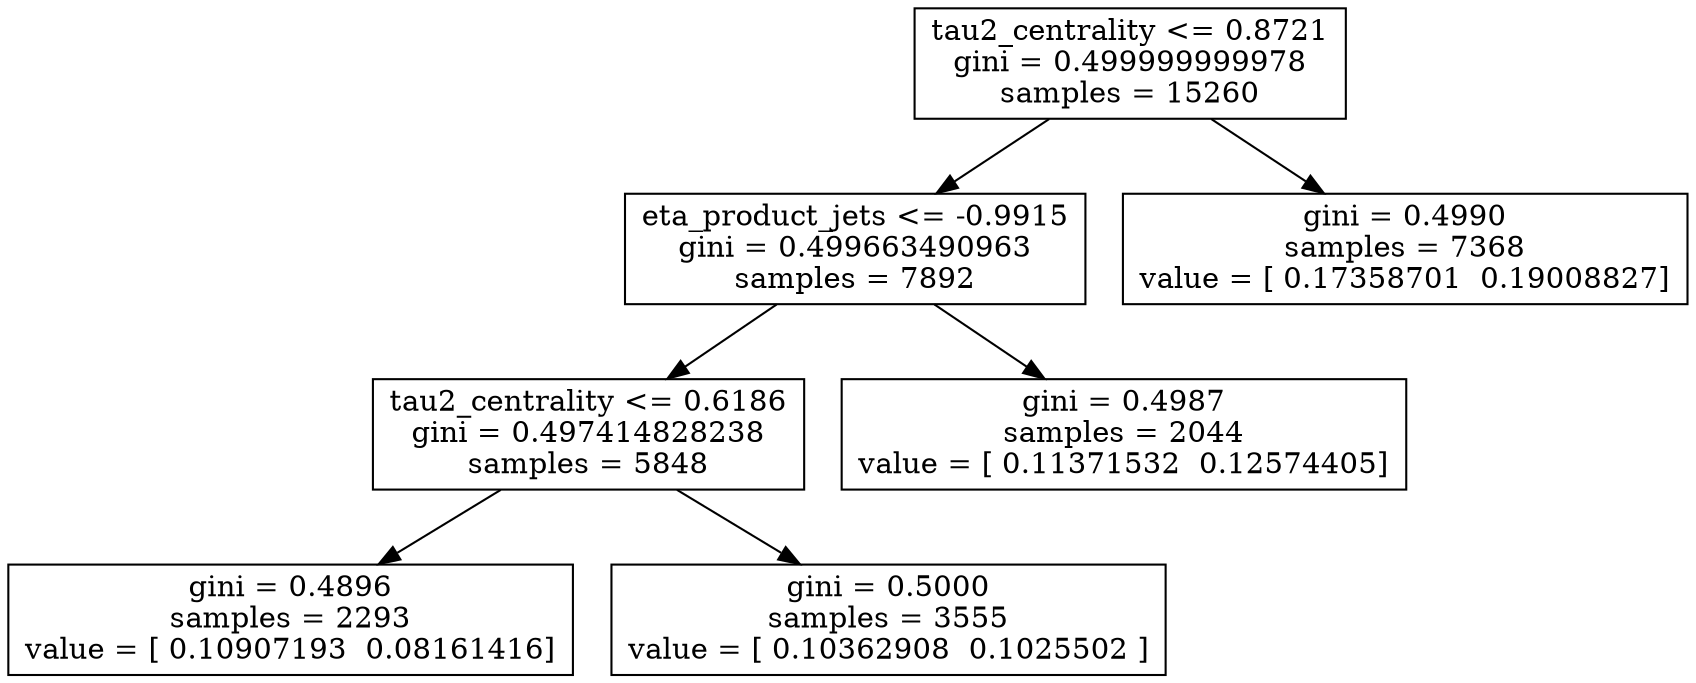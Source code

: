 digraph Tree {
0 [label="tau2_centrality <= 0.8721\ngini = 0.499999999978\nsamples = 15260", shape="box"] ;
1 [label="eta_product_jets <= -0.9915\ngini = 0.499663490963\nsamples = 7892", shape="box"] ;
0 -> 1 ;
2 [label="tau2_centrality <= 0.6186\ngini = 0.497414828238\nsamples = 5848", shape="box"] ;
1 -> 2 ;
3 [label="gini = 0.4896\nsamples = 2293\nvalue = [ 0.10907193  0.08161416]", shape="box"] ;
2 -> 3 ;
4 [label="gini = 0.5000\nsamples = 3555\nvalue = [ 0.10362908  0.1025502 ]", shape="box"] ;
2 -> 4 ;
5 [label="gini = 0.4987\nsamples = 2044\nvalue = [ 0.11371532  0.12574405]", shape="box"] ;
1 -> 5 ;
6 [label="gini = 0.4990\nsamples = 7368\nvalue = [ 0.17358701  0.19008827]", shape="box"] ;
0 -> 6 ;
}